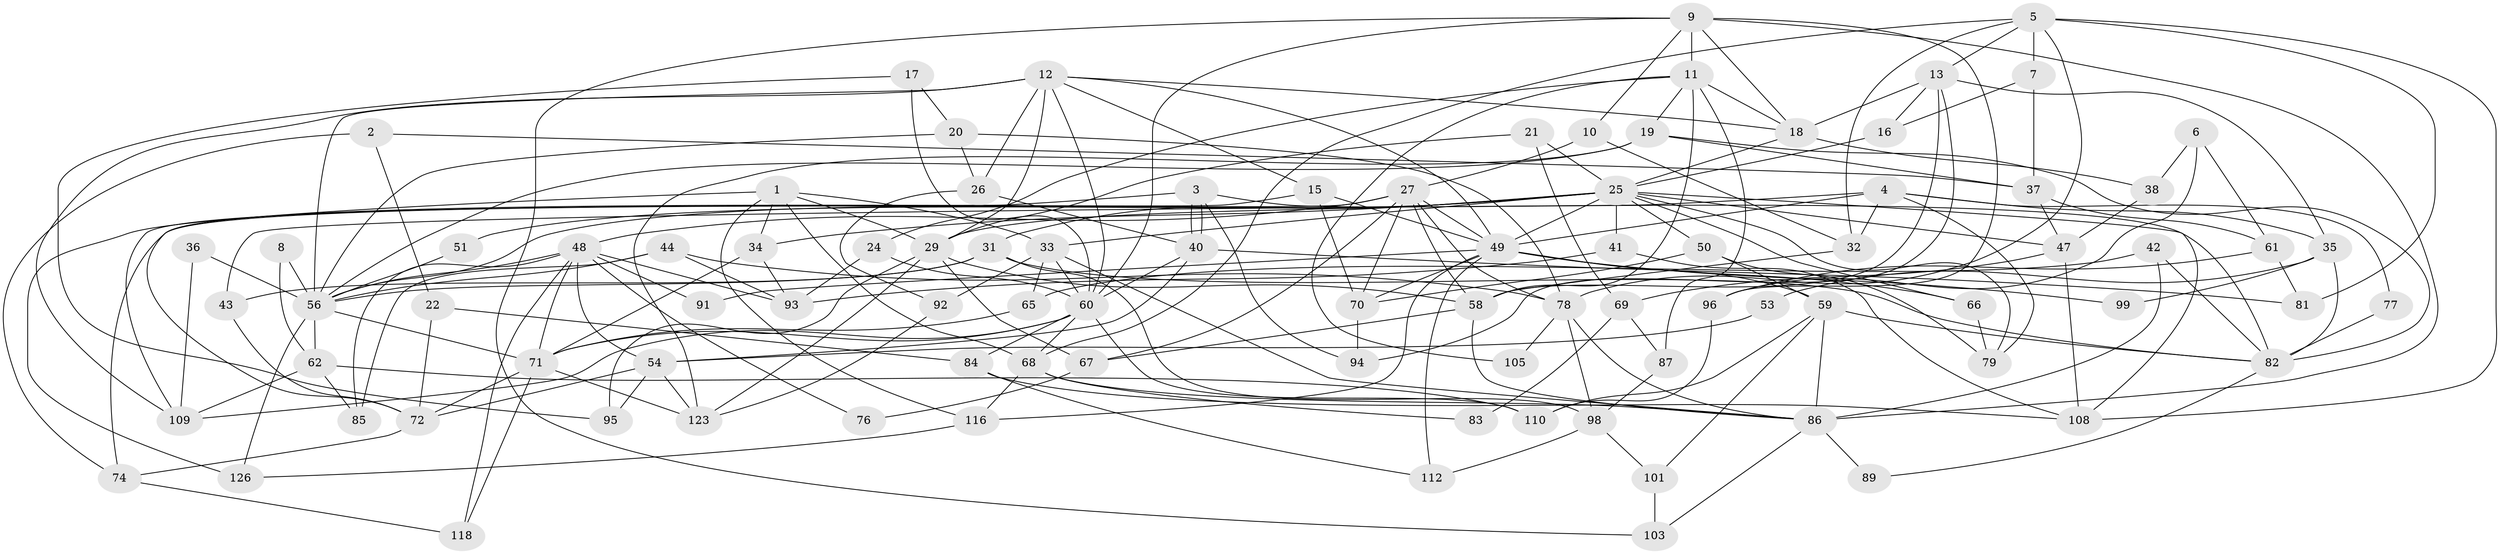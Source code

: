 // original degree distribution, {4: 0.1893939393939394, 3: 0.3181818181818182, 5: 0.22727272727272727, 6: 0.09090909090909091, 2: 0.12878787878787878, 7: 0.030303030303030304, 10: 0.007575757575757576, 8: 0.007575757575757576}
// Generated by graph-tools (version 1.1) at 2025/19/03/04/25 18:19:02]
// undirected, 92 vertices, 217 edges
graph export_dot {
graph [start="1"]
  node [color=gray90,style=filled];
  1 [super="+80"];
  2 [super="+14"];
  3;
  4;
  5 [super="+28"];
  6;
  7;
  8;
  9 [super="+88"];
  10;
  11 [super="+64"];
  12 [super="+23"];
  13;
  15;
  16;
  17;
  18 [super="+121"];
  19 [super="+129"];
  20 [super="+46"];
  21;
  22;
  24;
  25 [super="+45+100+124"];
  26;
  27 [super="+30+39"];
  29 [super="+119"];
  31;
  32;
  33;
  34 [super="+107"];
  35;
  36;
  37;
  38;
  40 [super="+131"];
  41;
  42;
  43;
  44 [super="+111"];
  47 [super="+57"];
  48 [super="+120+113"];
  49 [super="+128+52"];
  50;
  51;
  53;
  54;
  56 [super="+63"];
  58 [super="+106"];
  59;
  60 [super="+127+75"];
  61;
  62;
  65 [super="+90"];
  66;
  67 [super="+73"];
  68 [super="+117"];
  69;
  70;
  71 [super="+132"];
  72 [super="+97"];
  74;
  76;
  77;
  78 [super="+125+114"];
  79;
  81;
  82;
  83;
  84;
  85;
  86 [super="+115+102"];
  87;
  89;
  91;
  92;
  93;
  94 [super="+130"];
  95;
  96;
  98;
  99;
  101;
  103;
  105;
  108;
  109;
  110;
  112;
  116 [super="+122"];
  118;
  123;
  126;
  1 -- 29;
  1 -- 68;
  1 -- 34;
  1 -- 33;
  1 -- 116;
  1 -- 126;
  2 -- 37;
  2 -- 22;
  2 -- 74;
  3 -- 40;
  3 -- 40;
  3 -- 82;
  3 -- 109;
  3 -- 94;
  4 -- 35;
  4 -- 32;
  4 -- 43;
  4 -- 77;
  4 -- 79;
  4 -- 49;
  5 -- 32;
  5 -- 7;
  5 -- 13;
  5 -- 81;
  5 -- 108;
  5 -- 68;
  5 -- 78;
  6 -- 61;
  6 -- 96;
  6 -- 38;
  7 -- 16;
  7 -- 37;
  8 -- 62;
  8 -- 56;
  9 -- 96;
  9 -- 103;
  9 -- 10;
  9 -- 11;
  9 -- 60;
  9 -- 86;
  9 -- 18;
  10 -- 32;
  10 -- 27;
  11 -- 24;
  11 -- 19;
  11 -- 87 [weight=2];
  11 -- 18;
  11 -- 105;
  11 -- 58;
  12 -- 15;
  12 -- 49;
  12 -- 56;
  12 -- 29;
  12 -- 18;
  12 -- 26;
  12 -- 109;
  12 -- 60;
  13 -- 16;
  13 -- 35;
  13 -- 58;
  13 -- 94;
  13 -- 18;
  15 -- 70;
  15 -- 49 [weight=2];
  15 -- 72;
  16 -- 25;
  17 -- 95;
  17 -- 60;
  17 -- 20;
  18 -- 38;
  18 -- 25;
  19 -- 37 [weight=2];
  19 -- 82;
  19 -- 123;
  19 -- 56;
  20 -- 26;
  20 -- 78;
  20 -- 56;
  21 -- 69;
  21 -- 29;
  21 -- 25;
  22 -- 72;
  22 -- 84;
  24 -- 93;
  24 -- 60;
  25 -- 51 [weight=2];
  25 -- 50;
  25 -- 108;
  25 -- 29;
  25 -- 47;
  25 -- 33;
  25 -- 34;
  25 -- 31;
  25 -- 66;
  25 -- 41;
  25 -- 79;
  25 -- 49;
  25 -- 56;
  26 -- 92;
  26 -- 40;
  27 -- 74;
  27 -- 78;
  27 -- 48;
  27 -- 67;
  27 -- 70;
  27 -- 58;
  27 -- 49;
  29 -- 58;
  29 -- 95;
  29 -- 67 [weight=2];
  29 -- 123;
  31 -- 98;
  31 -- 56;
  31 -- 43;
  31 -- 82;
  32 -- 58;
  33 -- 60 [weight=2];
  33 -- 65;
  33 -- 92;
  33 -- 86;
  34 -- 93;
  34 -- 71;
  35 -- 82;
  35 -- 53;
  35 -- 99;
  36 -- 109;
  36 -- 56;
  37 -- 61;
  37 -- 47;
  38 -- 47;
  40 -- 81;
  40 -- 54;
  40 -- 60;
  41 -- 108;
  41 -- 93;
  42 -- 82;
  42 -- 65;
  42 -- 86;
  43 -- 72;
  44 -- 93;
  44 -- 85;
  44 -- 78;
  44 -- 56;
  47 -- 108;
  47 -- 69;
  48 -- 76;
  48 -- 93;
  48 -- 118;
  48 -- 85;
  48 -- 54;
  48 -- 71;
  48 -- 91;
  48 -- 56;
  49 -- 66;
  49 -- 112;
  49 -- 91;
  49 -- 99;
  49 -- 70;
  49 -- 59;
  49 -- 116;
  50 -- 70;
  50 -- 59;
  50 -- 79;
  51 -- 56;
  53 -- 54;
  54 -- 123;
  54 -- 72;
  54 -- 95;
  56 -- 62;
  56 -- 71;
  56 -- 126;
  58 -- 67;
  58 -- 86;
  59 -- 82;
  59 -- 86;
  59 -- 101;
  59 -- 110;
  60 -- 109;
  60 -- 84;
  60 -- 110;
  60 -- 68;
  60 -- 71;
  61 -- 96;
  61 -- 81;
  62 -- 110;
  62 -- 85;
  62 -- 109;
  65 -- 71;
  66 -- 79;
  67 -- 76;
  68 -- 83;
  68 -- 116;
  68 -- 86;
  69 -- 87;
  69 -- 83;
  70 -- 94;
  71 -- 123;
  71 -- 118;
  71 -- 72;
  72 -- 74;
  74 -- 118;
  77 -- 82;
  78 -- 98;
  78 -- 105;
  78 -- 86;
  82 -- 89;
  84 -- 108;
  84 -- 112;
  86 -- 103;
  86 -- 89;
  87 -- 98;
  92 -- 123;
  96 -- 110;
  98 -- 101;
  98 -- 112;
  101 -- 103;
  116 -- 126;
}
